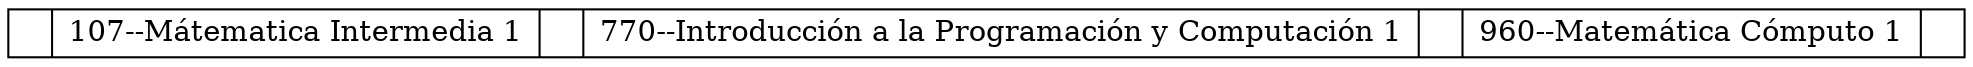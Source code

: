 digraph G {
	node [height=.1 shape=record]
	edge [dir=both]
	nodesep=0.5
	compound=true
	node0 [label="<f0> |107--Mátematica Intermedia 1|<f1> |770--Introducción a la Programación y Computación 1|<f2> |960--Matemática Cómputo 1|<f3>"]
}
